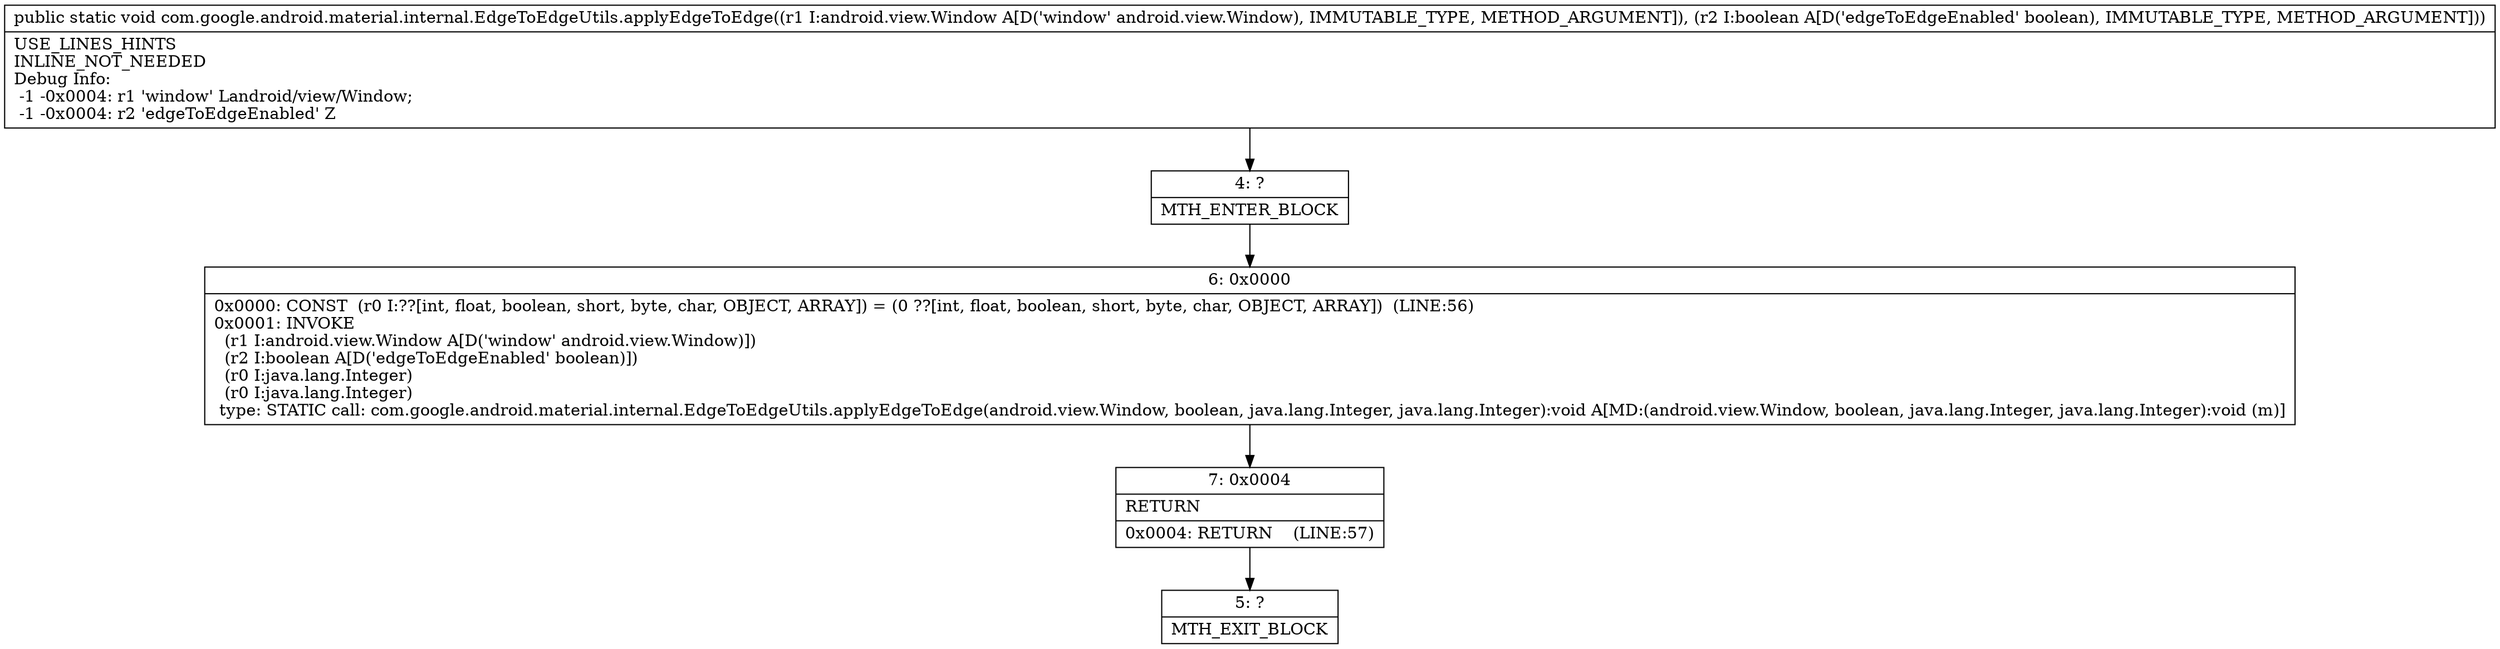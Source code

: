 digraph "CFG forcom.google.android.material.internal.EdgeToEdgeUtils.applyEdgeToEdge(Landroid\/view\/Window;Z)V" {
Node_4 [shape=record,label="{4\:\ ?|MTH_ENTER_BLOCK\l}"];
Node_6 [shape=record,label="{6\:\ 0x0000|0x0000: CONST  (r0 I:??[int, float, boolean, short, byte, char, OBJECT, ARRAY]) = (0 ??[int, float, boolean, short, byte, char, OBJECT, ARRAY])  (LINE:56)\l0x0001: INVOKE  \l  (r1 I:android.view.Window A[D('window' android.view.Window)])\l  (r2 I:boolean A[D('edgeToEdgeEnabled' boolean)])\l  (r0 I:java.lang.Integer)\l  (r0 I:java.lang.Integer)\l type: STATIC call: com.google.android.material.internal.EdgeToEdgeUtils.applyEdgeToEdge(android.view.Window, boolean, java.lang.Integer, java.lang.Integer):void A[MD:(android.view.Window, boolean, java.lang.Integer, java.lang.Integer):void (m)]\l}"];
Node_7 [shape=record,label="{7\:\ 0x0004|RETURN\l|0x0004: RETURN    (LINE:57)\l}"];
Node_5 [shape=record,label="{5\:\ ?|MTH_EXIT_BLOCK\l}"];
MethodNode[shape=record,label="{public static void com.google.android.material.internal.EdgeToEdgeUtils.applyEdgeToEdge((r1 I:android.view.Window A[D('window' android.view.Window), IMMUTABLE_TYPE, METHOD_ARGUMENT]), (r2 I:boolean A[D('edgeToEdgeEnabled' boolean), IMMUTABLE_TYPE, METHOD_ARGUMENT]))  | USE_LINES_HINTS\lINLINE_NOT_NEEDED\lDebug Info:\l  \-1 \-0x0004: r1 'window' Landroid\/view\/Window;\l  \-1 \-0x0004: r2 'edgeToEdgeEnabled' Z\l}"];
MethodNode -> Node_4;Node_4 -> Node_6;
Node_6 -> Node_7;
Node_7 -> Node_5;
}

